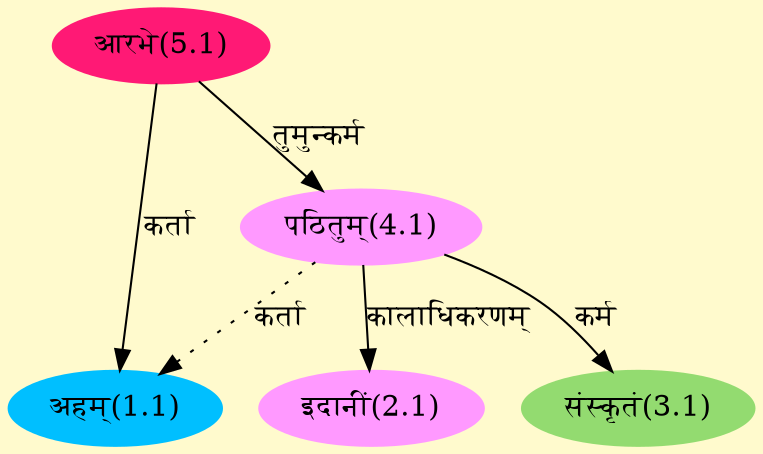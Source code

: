 digraph G{
rankdir=BT;
 compound=true;
 bgcolor="lemonchiffon1";
Node1_1 [style=filled, color="#00BFFF" label = "अहम्(1.1)"]
Node5_1 [style=filled, color="#FF1975" label = "आरभे(5.1)"]
Node4_1 [style=filled, color="#FF99FF" label = "पठितुम्(4.1)"]
Node2_1 [style=filled, color="#FF99FF" label = "इदानीं(2.1)"]
Node3_1 [style=filled, color="#93DB70" label = "संस्कृतं(3.1)"]
/* Start of Relations section */

Node1_1 -> Node5_1 [  label="कर्ता"  dir="back" ]
Node1_1 -> Node4_1 [ style=dotted label="कर्ता"  dir="back" ]
Node2_1 -> Node4_1 [  label="कालाधिकरणम्"  dir="back" ]
Node3_1 -> Node4_1 [  label="कर्म"  dir="back" ]
Node4_1 -> Node5_1 [  label="तुमुन्कर्म"  dir="back" ]
}
